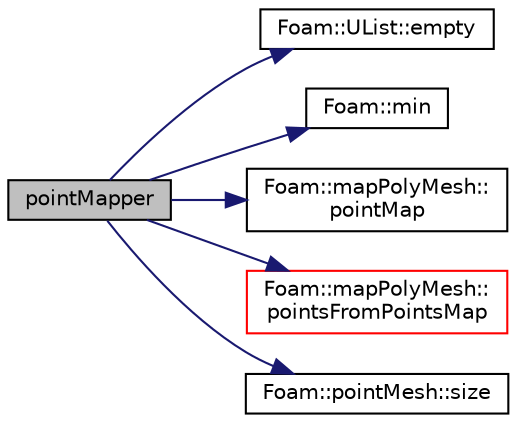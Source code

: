 digraph "pointMapper"
{
  bgcolor="transparent";
  edge [fontname="Helvetica",fontsize="10",labelfontname="Helvetica",labelfontsize="10"];
  node [fontname="Helvetica",fontsize="10",shape=record];
  rankdir="LR";
  Node1 [label="pointMapper",height=0.2,width=0.4,color="black", fillcolor="grey75", style="filled", fontcolor="black"];
  Node1 -> Node2 [color="midnightblue",fontsize="10",style="solid",fontname="Helvetica"];
  Node2 [label="Foam::UList::empty",height=0.2,width=0.4,color="black",URL="$a02830.html#ac6e61de369e994009e36f344f99c15ad",tooltip="Return true if the UList is empty (ie, size() is zero) "];
  Node1 -> Node3 [color="midnightblue",fontsize="10",style="solid",fontname="Helvetica"];
  Node3 [label="Foam::min",height=0.2,width=0.4,color="black",URL="$a10979.html#a253e112ad2d56d96230ff39ea7f442dc"];
  Node1 -> Node4 [color="midnightblue",fontsize="10",style="solid",fontname="Helvetica"];
  Node4 [label="Foam::mapPolyMesh::\lpointMap",height=0.2,width=0.4,color="black",URL="$a01460.html#a5f97ad39073f06dac897e3314903bec2",tooltip="Old point map. "];
  Node1 -> Node5 [color="midnightblue",fontsize="10",style="solid",fontname="Helvetica"];
  Node5 [label="Foam::mapPolyMesh::\lpointsFromPointsMap",height=0.2,width=0.4,color="red",URL="$a01460.html#af56a70be05caf9da54492786e7cf3da5",tooltip="Points originating from points. "];
  Node1 -> Node6 [color="midnightblue",fontsize="10",style="solid",fontname="Helvetica"];
  Node6 [label="Foam::pointMesh::size",height=0.2,width=0.4,color="black",URL="$a01925.html#a65cea301e2d6033c43932d12d91c792f",tooltip="Return number of points. "];
}

